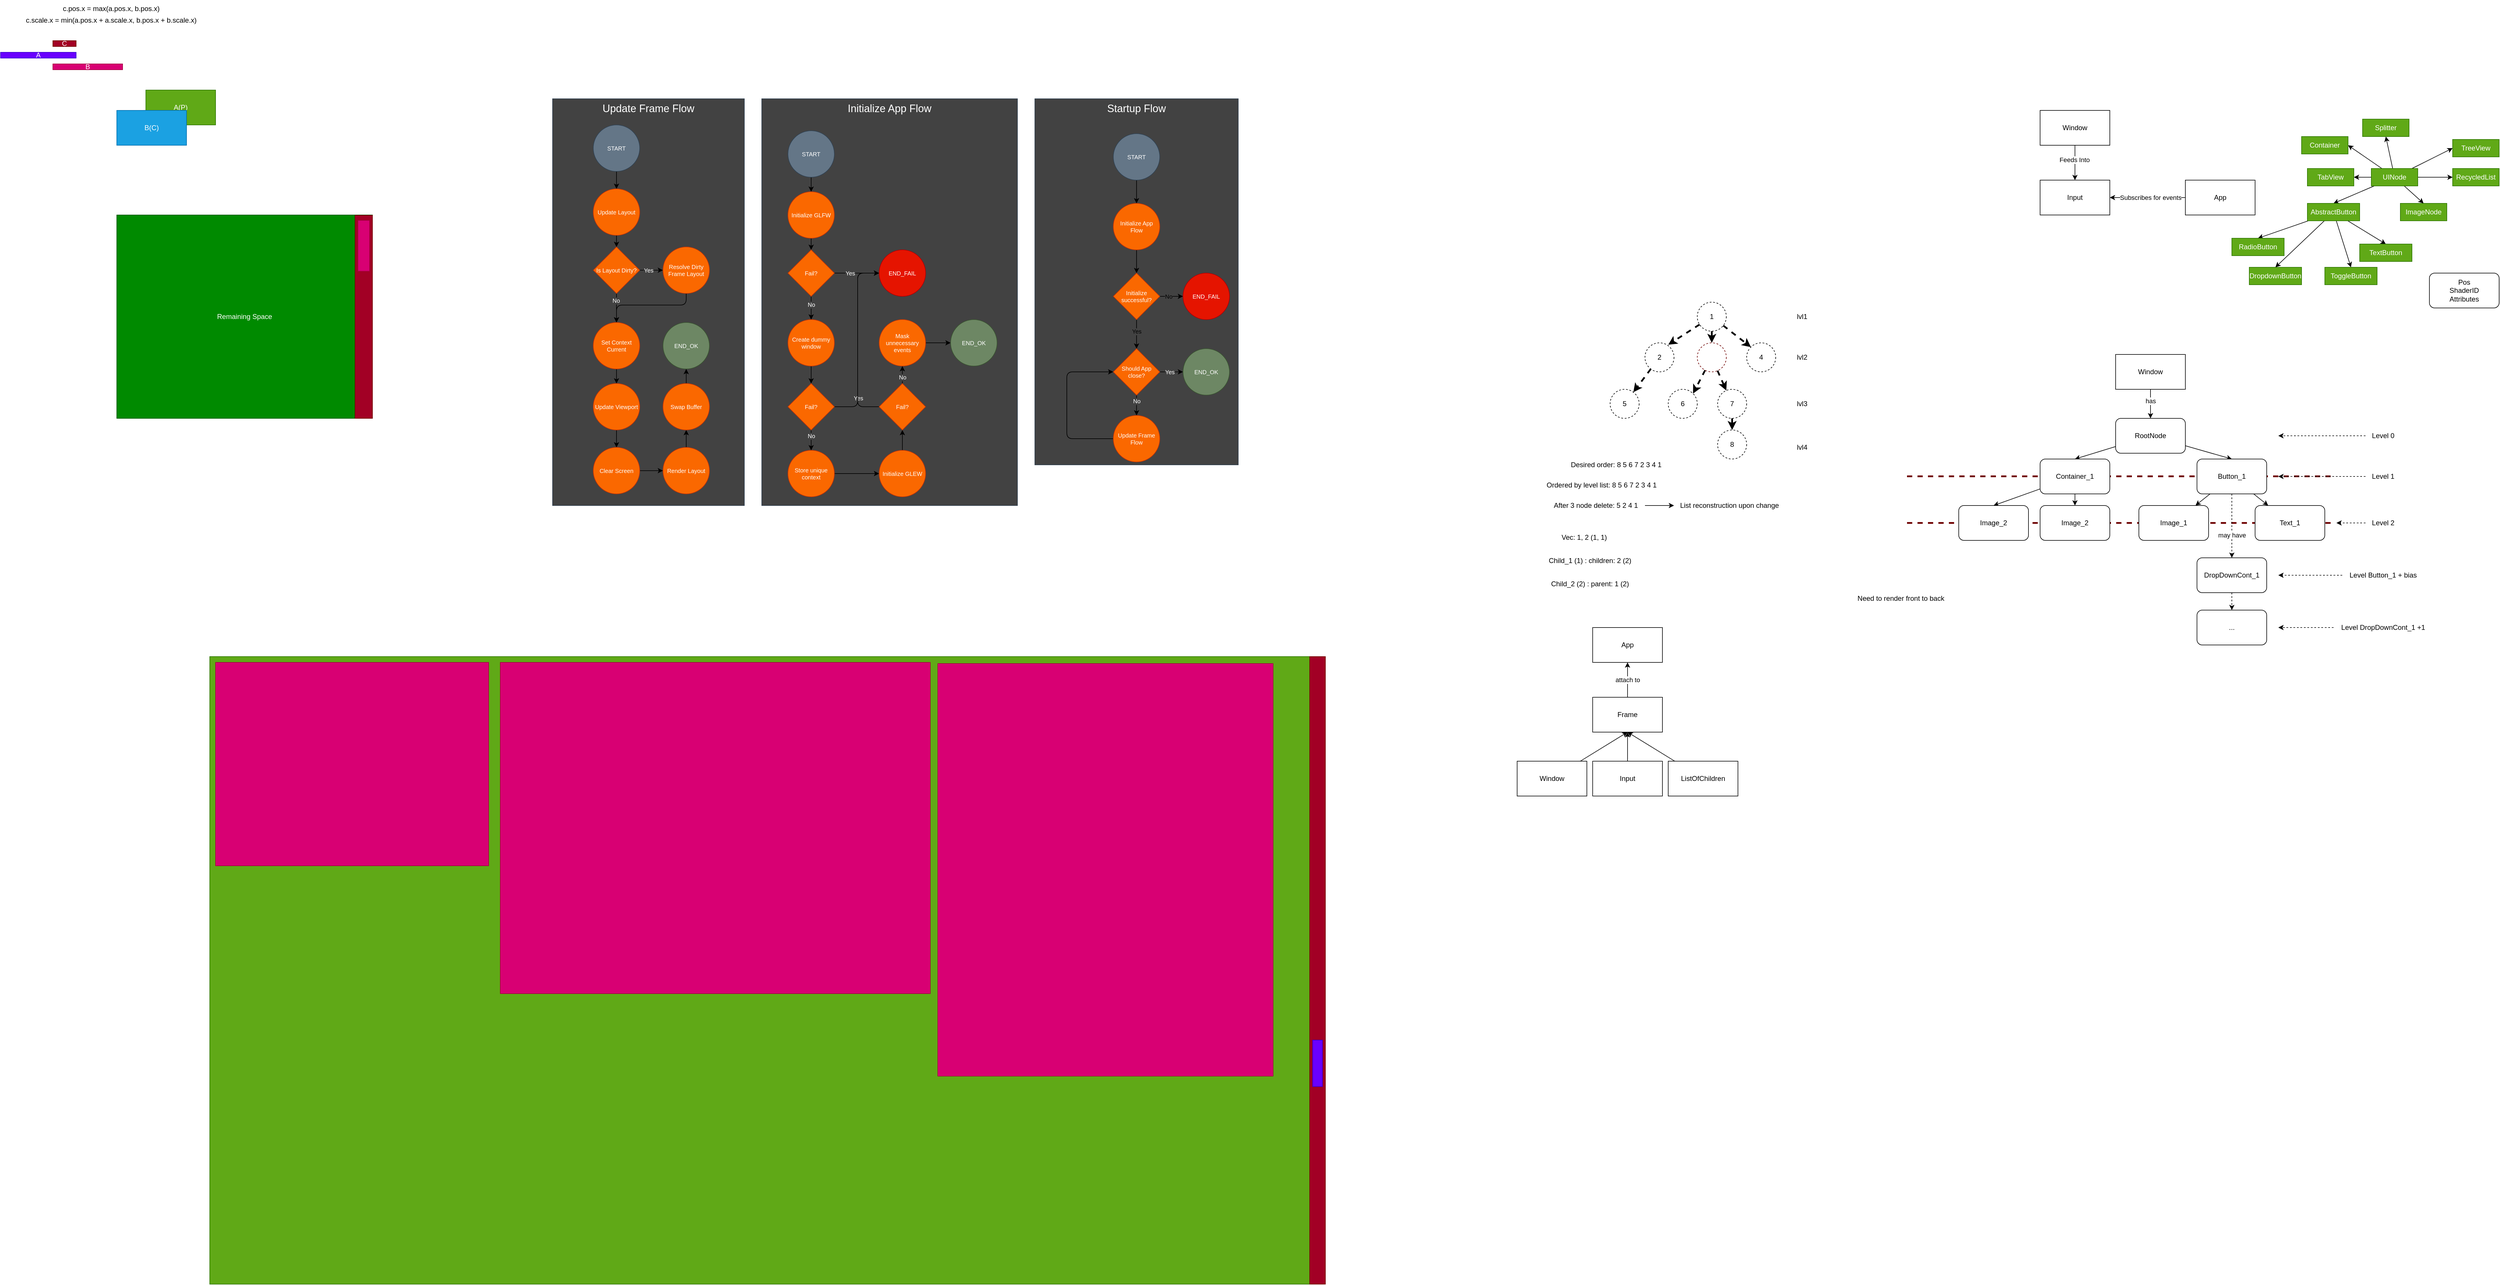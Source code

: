<mxfile>
    <diagram id="E0EGTVwCrR74VpB57Wty" name="Page-1">
        <mxGraphModel dx="4598" dy="1336" grid="1" gridSize="10" guides="1" tooltips="1" connect="1" arrows="1" fold="1" page="1" pageScale="1" pageWidth="850" pageHeight="1100" math="0" shadow="0">
            <root>
                <mxCell id="0"/>
                <mxCell id="1" parent="0"/>
                <mxCell id="197" value="&lt;font style=&quot;font-size: 18px;&quot;&gt;Initialize App Flow&lt;/font&gt;" style="whiteSpace=wrap;html=1;fontSize=10;fillColor=#424242;fontColor=#ffffff;strokeColor=#2D3D4D;horizontal=1;verticalAlign=top;" parent="1" vertex="1">
                    <mxGeometry x="-2170" width="440" height="700" as="geometry"/>
                </mxCell>
                <mxCell id="155" value="&lt;font style=&quot;font-size: 18px;&quot;&gt;Startup Flow&lt;/font&gt;" style="whiteSpace=wrap;html=1;fontSize=10;fillColor=#424242;fontColor=#ffffff;strokeColor=#2D3D4D;horizontal=1;verticalAlign=top;" parent="1" vertex="1">
                    <mxGeometry x="-1700" width="350" height="630" as="geometry"/>
                </mxCell>
                <mxCell id="88" value="" style="endArrow=none;html=1;dashed=1;fillColor=#a20025;strokeColor=#6F0000;strokeWidth=3;" parent="1" edge="1">
                    <mxGeometry width="50" height="50" relative="1" as="geometry">
                        <mxPoint x="530" y="649.71" as="sourcePoint"/>
                        <mxPoint x="-200" y="649.71" as="targetPoint"/>
                    </mxGeometry>
                </mxCell>
                <mxCell id="87" value="" style="endArrow=none;html=1;dashed=1;fillColor=#a20025;strokeColor=#6F0000;strokeWidth=3;" parent="1" edge="1">
                    <mxGeometry width="50" height="50" relative="1" as="geometry">
                        <mxPoint x="530" y="730" as="sourcePoint"/>
                        <mxPoint x="-200" y="730" as="targetPoint"/>
                    </mxGeometry>
                </mxCell>
                <mxCell id="17" value="Input" style="whiteSpace=wrap;html=1;" parent="1" vertex="1">
                    <mxGeometry x="30" y="140" width="120" height="60" as="geometry"/>
                </mxCell>
                <mxCell id="20" style="edgeStyle=none;html=1;entryX=0.5;entryY=0;entryDx=0;entryDy=0;" parent="1" source="19" target="17" edge="1">
                    <mxGeometry relative="1" as="geometry"/>
                </mxCell>
                <mxCell id="21" value="Feeds Into" style="edgeLabel;html=1;align=center;verticalAlign=middle;resizable=0;points=[];" parent="20" vertex="1" connectable="0">
                    <mxGeometry x="-0.165" y="-1" relative="1" as="geometry">
                        <mxPoint as="offset"/>
                    </mxGeometry>
                </mxCell>
                <mxCell id="19" value="Window" style="whiteSpace=wrap;html=1;" parent="1" vertex="1">
                    <mxGeometry x="30" y="20" width="120" height="60" as="geometry"/>
                </mxCell>
                <mxCell id="24" style="edgeStyle=none;html=1;entryX=1;entryY=0.5;entryDx=0;entryDy=0;" parent="1" source="23" target="17" edge="1">
                    <mxGeometry relative="1" as="geometry"/>
                </mxCell>
                <mxCell id="25" value="Subscribes for events" style="edgeLabel;html=1;align=center;verticalAlign=middle;resizable=0;points=[];" parent="24" vertex="1" connectable="0">
                    <mxGeometry x="0.51" y="1" relative="1" as="geometry">
                        <mxPoint x="38" y="-1" as="offset"/>
                    </mxGeometry>
                </mxCell>
                <mxCell id="23" value="App" style="whiteSpace=wrap;html=1;" parent="1" vertex="1">
                    <mxGeometry x="280" y="140" width="120" height="60" as="geometry"/>
                </mxCell>
                <mxCell id="38" style="edgeStyle=none;html=1;entryX=0.5;entryY=0;entryDx=0;entryDy=0;" parent="1" source="27" target="29" edge="1">
                    <mxGeometry relative="1" as="geometry"/>
                </mxCell>
                <mxCell id="40" style="edgeStyle=none;html=1;entryX=0.5;entryY=0;entryDx=0;entryDy=0;" parent="1" source="27" target="39" edge="1">
                    <mxGeometry relative="1" as="geometry"/>
                </mxCell>
                <mxCell id="44" style="edgeStyle=none;html=1;entryX=0;entryY=0.5;entryDx=0;entryDy=0;" parent="1" source="27" target="43" edge="1">
                    <mxGeometry relative="1" as="geometry"/>
                </mxCell>
                <mxCell id="45" style="edgeStyle=none;html=1;entryX=0;entryY=0.5;entryDx=0;entryDy=0;" parent="1" source="27" target="41" edge="1">
                    <mxGeometry relative="1" as="geometry"/>
                </mxCell>
                <mxCell id="48" style="edgeStyle=none;html=1;entryX=0.5;entryY=1;entryDx=0;entryDy=0;" parent="1" source="27" target="47" edge="1">
                    <mxGeometry relative="1" as="geometry"/>
                </mxCell>
                <mxCell id="50" style="edgeStyle=none;html=1;entryX=1;entryY=0.5;entryDx=0;entryDy=0;" parent="1" source="27" target="49" edge="1">
                    <mxGeometry relative="1" as="geometry"/>
                </mxCell>
                <mxCell id="51" style="edgeStyle=none;html=1;entryX=1;entryY=0.5;entryDx=0;entryDy=0;" parent="1" source="27" target="46" edge="1">
                    <mxGeometry relative="1" as="geometry"/>
                </mxCell>
                <mxCell id="27" value="UINode" style="whiteSpace=wrap;html=1;fillColor=#60a917;fontColor=#ffffff;strokeColor=#2D7600;" parent="1" vertex="1">
                    <mxGeometry x="600" y="120" width="80" height="30" as="geometry"/>
                </mxCell>
                <mxCell id="34" style="edgeStyle=none;html=1;entryX=0.5;entryY=0;entryDx=0;entryDy=0;" parent="1" source="29" target="31" edge="1">
                    <mxGeometry relative="1" as="geometry"/>
                </mxCell>
                <mxCell id="35" style="edgeStyle=none;html=1;entryX=0.5;entryY=0;entryDx=0;entryDy=0;" parent="1" source="29" target="30" edge="1">
                    <mxGeometry relative="1" as="geometry"/>
                </mxCell>
                <mxCell id="36" style="edgeStyle=none;html=1;entryX=0.5;entryY=0;entryDx=0;entryDy=0;" parent="1" source="29" target="32" edge="1">
                    <mxGeometry relative="1" as="geometry"/>
                </mxCell>
                <mxCell id="37" style="edgeStyle=none;html=1;entryX=0.5;entryY=0;entryDx=0;entryDy=0;" parent="1" source="29" target="33" edge="1">
                    <mxGeometry relative="1" as="geometry"/>
                </mxCell>
                <mxCell id="29" value="AbstractButton" style="whiteSpace=wrap;html=1;fillColor=#60a917;fontColor=#ffffff;strokeColor=#2D7600;" parent="1" vertex="1">
                    <mxGeometry x="490" y="180" width="90" height="30" as="geometry"/>
                </mxCell>
                <mxCell id="30" value="TextButton" style="whiteSpace=wrap;html=1;fillColor=#60a917;fontColor=#ffffff;strokeColor=#2D7600;" parent="1" vertex="1">
                    <mxGeometry x="580" y="250" width="90" height="30" as="geometry"/>
                </mxCell>
                <mxCell id="31" value="RadioButton" style="whiteSpace=wrap;html=1;fillColor=#60a917;fontColor=#ffffff;strokeColor=#2D7600;" parent="1" vertex="1">
                    <mxGeometry x="360" y="240" width="90" height="30" as="geometry"/>
                </mxCell>
                <mxCell id="32" value="ToggleButton" style="whiteSpace=wrap;html=1;fillColor=#60a917;fontColor=#ffffff;strokeColor=#2D7600;" parent="1" vertex="1">
                    <mxGeometry x="520" y="290" width="90" height="30" as="geometry"/>
                </mxCell>
                <mxCell id="33" value="DropdownButton" style="whiteSpace=wrap;html=1;fillColor=#60a917;fontColor=#ffffff;strokeColor=#2D7600;" parent="1" vertex="1">
                    <mxGeometry x="390" y="290" width="90" height="30" as="geometry"/>
                </mxCell>
                <mxCell id="39" value="ImageNode" style="whiteSpace=wrap;html=1;fillColor=#60a917;fontColor=#ffffff;strokeColor=#2D7600;" parent="1" vertex="1">
                    <mxGeometry x="650" y="180" width="80" height="30" as="geometry"/>
                </mxCell>
                <mxCell id="41" value="TreeView" style="whiteSpace=wrap;html=1;fillColor=#60a917;fontColor=#ffffff;strokeColor=#2D7600;" parent="1" vertex="1">
                    <mxGeometry x="740" y="70" width="80" height="30" as="geometry"/>
                </mxCell>
                <mxCell id="43" value="RecycledList" style="whiteSpace=wrap;html=1;fillColor=#60a917;fontColor=#ffffff;strokeColor=#2D7600;" parent="1" vertex="1">
                    <mxGeometry x="740" y="120" width="80" height="30" as="geometry"/>
                </mxCell>
                <mxCell id="46" value="Container" style="whiteSpace=wrap;html=1;fillColor=#60a917;fontColor=#ffffff;strokeColor=#2D7600;" parent="1" vertex="1">
                    <mxGeometry x="480" y="65" width="80" height="30" as="geometry"/>
                </mxCell>
                <mxCell id="47" value="Splitter" style="whiteSpace=wrap;html=1;fillColor=#60a917;fontColor=#ffffff;strokeColor=#2D7600;" parent="1" vertex="1">
                    <mxGeometry x="585" y="35" width="80" height="30" as="geometry"/>
                </mxCell>
                <mxCell id="49" value="TabView" style="whiteSpace=wrap;html=1;fillColor=#60a917;fontColor=#ffffff;strokeColor=#2D7600;" parent="1" vertex="1">
                    <mxGeometry x="490" y="120" width="80" height="30" as="geometry"/>
                </mxCell>
                <mxCell id="52" value="Pos&lt;br&gt;ShaderID&lt;br&gt;Attributes" style="rounded=1;whiteSpace=wrap;html=1;" parent="1" vertex="1">
                    <mxGeometry x="700" y="300" width="120" height="60" as="geometry"/>
                </mxCell>
                <mxCell id="56" style="edgeStyle=none;html=1;entryX=0.5;entryY=0;entryDx=0;entryDy=0;" parent="1" source="53" target="55" edge="1">
                    <mxGeometry relative="1" as="geometry"/>
                </mxCell>
                <mxCell id="57" value="has" style="edgeLabel;html=1;align=center;verticalAlign=middle;resizable=0;points=[];" parent="56" vertex="1" connectable="0">
                    <mxGeometry x="-0.476" y="1" relative="1" as="geometry">
                        <mxPoint x="-1" y="7" as="offset"/>
                    </mxGeometry>
                </mxCell>
                <mxCell id="53" value="Window" style="whiteSpace=wrap;html=1;" parent="1" vertex="1">
                    <mxGeometry x="160" y="440" width="120" height="60" as="geometry"/>
                </mxCell>
                <mxCell id="65" style="edgeStyle=none;html=1;entryX=0.5;entryY=0;entryDx=0;entryDy=0;" parent="1" source="55" target="64" edge="1">
                    <mxGeometry relative="1" as="geometry"/>
                </mxCell>
                <mxCell id="68" style="edgeStyle=none;html=1;entryX=0.5;entryY=0;entryDx=0;entryDy=0;" parent="1" source="55" target="58" edge="1">
                    <mxGeometry relative="1" as="geometry"/>
                </mxCell>
                <mxCell id="55" value="RootNode" style="rounded=1;whiteSpace=wrap;html=1;" parent="1" vertex="1">
                    <mxGeometry x="160" y="550" width="120" height="60" as="geometry"/>
                </mxCell>
                <mxCell id="61" style="edgeStyle=none;html=1;" parent="1" source="58" target="60" edge="1">
                    <mxGeometry relative="1" as="geometry"/>
                </mxCell>
                <mxCell id="63" style="edgeStyle=none;html=1;" parent="1" source="58" target="62" edge="1">
                    <mxGeometry relative="1" as="geometry"/>
                </mxCell>
                <mxCell id="72" style="edgeStyle=none;html=1;dashed=1;" parent="1" source="58" target="71" edge="1">
                    <mxGeometry relative="1" as="geometry"/>
                </mxCell>
                <mxCell id="73" value="may have" style="edgeLabel;html=1;align=center;verticalAlign=middle;resizable=0;points=[];" parent="72" vertex="1" connectable="0">
                    <mxGeometry x="-0.502" y="-1" relative="1" as="geometry">
                        <mxPoint x="1" y="43" as="offset"/>
                    </mxGeometry>
                </mxCell>
                <mxCell id="58" value="Button_1" style="rounded=1;whiteSpace=wrap;html=1;" parent="1" vertex="1">
                    <mxGeometry x="300" y="620" width="120" height="60" as="geometry"/>
                </mxCell>
                <mxCell id="60" value="Text_1" style="rounded=1;whiteSpace=wrap;html=1;" parent="1" vertex="1">
                    <mxGeometry x="400" y="700" width="120" height="60" as="geometry"/>
                </mxCell>
                <mxCell id="62" value="Image_1" style="rounded=1;whiteSpace=wrap;html=1;" parent="1" vertex="1">
                    <mxGeometry x="200" y="700" width="120" height="60" as="geometry"/>
                </mxCell>
                <mxCell id="69" style="edgeStyle=none;html=1;entryX=0.5;entryY=0;entryDx=0;entryDy=0;" parent="1" source="64" target="67" edge="1">
                    <mxGeometry relative="1" as="geometry"/>
                </mxCell>
                <mxCell id="70" style="edgeStyle=none;html=1;entryX=0.5;entryY=0;entryDx=0;entryDy=0;" parent="1" source="64" target="66" edge="1">
                    <mxGeometry relative="1" as="geometry"/>
                </mxCell>
                <mxCell id="64" value="Container_1" style="rounded=1;whiteSpace=wrap;html=1;" parent="1" vertex="1">
                    <mxGeometry x="30" y="620" width="120" height="60" as="geometry"/>
                </mxCell>
                <mxCell id="66" value="Image_2" style="rounded=1;whiteSpace=wrap;html=1;" parent="1" vertex="1">
                    <mxGeometry x="-110" y="700" width="120" height="60" as="geometry"/>
                </mxCell>
                <mxCell id="67" value="Image_2" style="rounded=1;whiteSpace=wrap;html=1;" parent="1" vertex="1">
                    <mxGeometry x="30" y="700" width="120" height="60" as="geometry"/>
                </mxCell>
                <mxCell id="83" style="edgeStyle=none;html=1;entryX=0.5;entryY=0;entryDx=0;entryDy=0;dashed=1;" parent="1" source="71" target="82" edge="1">
                    <mxGeometry relative="1" as="geometry"/>
                </mxCell>
                <mxCell id="71" value="DropDownCont_1" style="rounded=1;whiteSpace=wrap;html=1;" parent="1" vertex="1">
                    <mxGeometry x="300" y="790" width="120" height="60" as="geometry"/>
                </mxCell>
                <mxCell id="75" style="edgeStyle=none;html=1;dashed=1;" parent="1" source="74" edge="1">
                    <mxGeometry relative="1" as="geometry">
                        <mxPoint x="440" y="580" as="targetPoint"/>
                    </mxGeometry>
                </mxCell>
                <mxCell id="74" value="Level 0" style="text;html=1;align=center;verticalAlign=middle;resizable=0;points=[];autosize=1;strokeColor=none;fillColor=none;" parent="1" vertex="1">
                    <mxGeometry x="590" y="565" width="60" height="30" as="geometry"/>
                </mxCell>
                <mxCell id="76" value="Level 1" style="text;html=1;align=center;verticalAlign=middle;resizable=0;points=[];autosize=1;strokeColor=none;fillColor=none;" parent="1" vertex="1">
                    <mxGeometry x="590" y="635" width="60" height="30" as="geometry"/>
                </mxCell>
                <mxCell id="77" style="edgeStyle=none;html=1;dashed=1;" parent="1" source="76" edge="1">
                    <mxGeometry relative="1" as="geometry">
                        <mxPoint x="440" y="650" as="targetPoint"/>
                    </mxGeometry>
                </mxCell>
                <mxCell id="78" value="Level 2" style="text;html=1;align=center;verticalAlign=middle;resizable=0;points=[];autosize=1;strokeColor=none;fillColor=none;" parent="1" vertex="1">
                    <mxGeometry x="590" y="715" width="60" height="30" as="geometry"/>
                </mxCell>
                <mxCell id="79" style="edgeStyle=none;html=1;dashed=1;" parent="1" source="78" edge="1">
                    <mxGeometry relative="1" as="geometry">
                        <mxPoint x="540" y="730" as="targetPoint"/>
                    </mxGeometry>
                </mxCell>
                <mxCell id="80" value="Level Button_1 + bias" style="text;html=1;align=center;verticalAlign=middle;resizable=0;points=[];autosize=1;strokeColor=none;fillColor=none;" parent="1" vertex="1">
                    <mxGeometry x="550" y="805" width="140" height="30" as="geometry"/>
                </mxCell>
                <mxCell id="81" style="edgeStyle=none;html=1;dashed=1;" parent="1" source="80" edge="1">
                    <mxGeometry relative="1" as="geometry">
                        <mxPoint x="440" y="820" as="targetPoint"/>
                    </mxGeometry>
                </mxCell>
                <mxCell id="82" value="..." style="rounded=1;whiteSpace=wrap;html=1;" parent="1" vertex="1">
                    <mxGeometry x="300" y="880" width="120" height="60" as="geometry"/>
                </mxCell>
                <mxCell id="84" value="&lt;span style=&quot;&quot;&gt;Level DropDownCont_1 +1&lt;/span&gt;" style="text;html=1;align=center;verticalAlign=middle;resizable=0;points=[];autosize=1;strokeColor=none;fillColor=none;" parent="1" vertex="1">
                    <mxGeometry x="535" y="895" width="170" height="30" as="geometry"/>
                </mxCell>
                <mxCell id="85" style="edgeStyle=none;html=1;dashed=1;" parent="1" source="84" edge="1">
                    <mxGeometry relative="1" as="geometry">
                        <mxPoint x="440" y="910" as="targetPoint"/>
                    </mxGeometry>
                </mxCell>
                <mxCell id="89" value="Need to render front to back" style="text;html=1;align=center;verticalAlign=middle;resizable=0;points=[];autosize=1;strokeColor=none;fillColor=none;" parent="1" vertex="1">
                    <mxGeometry x="-295" y="845" width="170" height="30" as="geometry"/>
                </mxCell>
                <mxCell id="94" style="edgeStyle=none;html=1;entryX=0;entryY=0;entryDx=0;entryDy=0;dashed=1;strokeWidth=3;" parent="1" source="90" target="93" edge="1">
                    <mxGeometry relative="1" as="geometry"/>
                </mxCell>
                <mxCell id="95" style="edgeStyle=none;html=1;dashed=1;strokeWidth=3;" parent="1" source="90" target="92" edge="1">
                    <mxGeometry relative="1" as="geometry"/>
                </mxCell>
                <mxCell id="96" style="edgeStyle=none;html=1;entryX=0.8;entryY=0.066;entryDx=0;entryDy=0;entryPerimeter=0;dashed=1;strokeWidth=3;" parent="1" source="90" target="91" edge="1">
                    <mxGeometry relative="1" as="geometry"/>
                </mxCell>
                <mxCell id="90" value="1" style="ellipse;whiteSpace=wrap;html=1;dashed=1;fillColor=none;" parent="1" vertex="1">
                    <mxGeometry x="-560" y="350" width="50" height="50" as="geometry"/>
                </mxCell>
                <mxCell id="98" style="edgeStyle=none;html=1;dashed=1;strokeWidth=3;" parent="1" source="91" target="97" edge="1">
                    <mxGeometry relative="1" as="geometry"/>
                </mxCell>
                <mxCell id="91" value="2" style="ellipse;whiteSpace=wrap;html=1;dashed=1;fillColor=none;" parent="1" vertex="1">
                    <mxGeometry x="-650" y="420" width="50" height="50" as="geometry"/>
                </mxCell>
                <mxCell id="101" style="edgeStyle=none;html=1;entryX=1;entryY=0;entryDx=0;entryDy=0;dashed=1;strokeWidth=3;" parent="1" source="92" target="99" edge="1">
                    <mxGeometry relative="1" as="geometry"/>
                </mxCell>
                <mxCell id="102" style="edgeStyle=none;html=1;dashed=1;strokeWidth=3;" parent="1" source="92" target="100" edge="1">
                    <mxGeometry relative="1" as="geometry"/>
                </mxCell>
                <mxCell id="92" value="3" style="ellipse;whiteSpace=wrap;html=1;dashed=1;fillColor=none;fontColor=#ffffff;strokeColor=#6F0000;" parent="1" vertex="1">
                    <mxGeometry x="-560" y="420" width="50" height="50" as="geometry"/>
                </mxCell>
                <mxCell id="93" value="4" style="ellipse;whiteSpace=wrap;html=1;dashed=1;fillColor=none;" parent="1" vertex="1">
                    <mxGeometry x="-475" y="420" width="50" height="50" as="geometry"/>
                </mxCell>
                <mxCell id="97" value="5" style="ellipse;whiteSpace=wrap;html=1;dashed=1;fillColor=none;" parent="1" vertex="1">
                    <mxGeometry x="-710" y="500" width="50" height="50" as="geometry"/>
                </mxCell>
                <mxCell id="99" value="6" style="ellipse;whiteSpace=wrap;html=1;dashed=1;fillColor=none;" parent="1" vertex="1">
                    <mxGeometry x="-610" y="500" width="50" height="50" as="geometry"/>
                </mxCell>
                <mxCell id="104" style="edgeStyle=none;html=1;dashed=1;strokeWidth=3;" parent="1" source="100" target="103" edge="1">
                    <mxGeometry relative="1" as="geometry"/>
                </mxCell>
                <mxCell id="100" value="7" style="ellipse;whiteSpace=wrap;html=1;dashed=1;fillColor=none;" parent="1" vertex="1">
                    <mxGeometry x="-525" y="500" width="50" height="50" as="geometry"/>
                </mxCell>
                <mxCell id="103" value="8" style="ellipse;whiteSpace=wrap;html=1;dashed=1;fillColor=none;" parent="1" vertex="1">
                    <mxGeometry x="-525" y="570" width="50" height="50" as="geometry"/>
                </mxCell>
                <mxCell id="105" value="Desired order: 8 5 6 7 2 3 4 1" style="text;html=1;align=center;verticalAlign=middle;resizable=0;points=[];autosize=1;strokeColor=none;fillColor=none;" parent="1" vertex="1">
                    <mxGeometry x="-790" y="615" width="180" height="30" as="geometry"/>
                </mxCell>
                <mxCell id="106" value="lvl1" style="text;html=1;align=center;verticalAlign=middle;resizable=0;points=[];autosize=1;strokeColor=none;fillColor=none;dashed=1;" parent="1" vertex="1">
                    <mxGeometry x="-400" y="360" width="40" height="30" as="geometry"/>
                </mxCell>
                <mxCell id="107" value="lvl2" style="text;html=1;align=center;verticalAlign=middle;resizable=0;points=[];autosize=1;strokeColor=none;fillColor=none;dashed=1;" parent="1" vertex="1">
                    <mxGeometry x="-400" y="430" width="40" height="30" as="geometry"/>
                </mxCell>
                <mxCell id="108" value="lvl3" style="text;html=1;align=center;verticalAlign=middle;resizable=0;points=[];autosize=1;strokeColor=none;fillColor=none;dashed=1;" parent="1" vertex="1">
                    <mxGeometry x="-400" y="510" width="40" height="30" as="geometry"/>
                </mxCell>
                <mxCell id="109" value="lvl4" style="text;html=1;align=center;verticalAlign=middle;resizable=0;points=[];autosize=1;strokeColor=none;fillColor=none;dashed=1;" parent="1" vertex="1">
                    <mxGeometry x="-400" y="585" width="40" height="30" as="geometry"/>
                </mxCell>
                <mxCell id="112" value="Ordered by level list: 8 5 6 7 2 3 4 1" style="text;html=1;align=center;verticalAlign=middle;resizable=0;points=[];autosize=1;strokeColor=none;fillColor=none;" parent="1" vertex="1">
                    <mxGeometry x="-830" y="650" width="210" height="30" as="geometry"/>
                </mxCell>
                <mxCell id="114" style="edgeStyle=none;html=1;strokeWidth=1;" parent="1" source="113" edge="1">
                    <mxGeometry relative="1" as="geometry">
                        <mxPoint x="-600" y="700" as="targetPoint"/>
                    </mxGeometry>
                </mxCell>
                <mxCell id="113" value="After 3 node delete: 5 2 4 1" style="text;html=1;align=center;verticalAlign=middle;resizable=0;points=[];autosize=1;strokeColor=none;fillColor=none;" parent="1" vertex="1">
                    <mxGeometry x="-820" y="685" width="170" height="30" as="geometry"/>
                </mxCell>
                <mxCell id="115" value="List reconstruction upon change" style="text;html=1;align=center;verticalAlign=middle;resizable=0;points=[];autosize=1;strokeColor=none;fillColor=none;" parent="1" vertex="1">
                    <mxGeometry x="-600" y="685" width="190" height="30" as="geometry"/>
                </mxCell>
                <mxCell id="116" value="Vec: 1, 2 (1, 1)" style="text;html=1;align=center;verticalAlign=middle;resizable=0;points=[];autosize=1;strokeColor=none;fillColor=none;" parent="1" vertex="1">
                    <mxGeometry x="-805" y="740" width="100" height="30" as="geometry"/>
                </mxCell>
                <mxCell id="117" value="Child_2 (2) : parent: 1 (2)" style="text;html=1;align=center;verticalAlign=middle;resizable=0;points=[];autosize=1;strokeColor=none;fillColor=none;" parent="1" vertex="1">
                    <mxGeometry x="-825" y="820" width="160" height="30" as="geometry"/>
                </mxCell>
                <mxCell id="118" value="Child_1 (1) : children: 2 (2)" style="text;html=1;align=center;verticalAlign=middle;resizable=0;points=[];autosize=1;strokeColor=none;fillColor=none;" parent="1" vertex="1">
                    <mxGeometry x="-830" y="780" width="170" height="30" as="geometry"/>
                </mxCell>
                <mxCell id="119" value="App" style="whiteSpace=wrap;html=1;" parent="1" vertex="1">
                    <mxGeometry x="-740" y="910" width="120" height="60" as="geometry"/>
                </mxCell>
                <mxCell id="121" style="edgeStyle=none;html=1;entryX=0.5;entryY=1;entryDx=0;entryDy=0;" parent="1" source="120" target="119" edge="1">
                    <mxGeometry relative="1" as="geometry"/>
                </mxCell>
                <mxCell id="122" value="attach to" style="edgeLabel;html=1;align=center;verticalAlign=middle;resizable=0;points=[];" parent="121" vertex="1" connectable="0">
                    <mxGeometry x="-0.327" y="-3" relative="1" as="geometry">
                        <mxPoint x="-3" y="-10" as="offset"/>
                    </mxGeometry>
                </mxCell>
                <mxCell id="120" value="Frame" style="whiteSpace=wrap;html=1;" parent="1" vertex="1">
                    <mxGeometry x="-740" y="1030" width="120" height="60" as="geometry"/>
                </mxCell>
                <mxCell id="127" style="edgeStyle=none;html=1;entryX=0.5;entryY=1;entryDx=0;entryDy=0;" parent="1" source="123" target="120" edge="1">
                    <mxGeometry relative="1" as="geometry"/>
                </mxCell>
                <mxCell id="123" value="Window" style="whiteSpace=wrap;html=1;" parent="1" vertex="1">
                    <mxGeometry x="-870" y="1140" width="120" height="60" as="geometry"/>
                </mxCell>
                <mxCell id="126" style="edgeStyle=none;html=1;entryX=0.5;entryY=1;entryDx=0;entryDy=0;" parent="1" source="124" target="120" edge="1">
                    <mxGeometry relative="1" as="geometry"/>
                </mxCell>
                <mxCell id="124" value="Input" style="whiteSpace=wrap;html=1;" parent="1" vertex="1">
                    <mxGeometry x="-740" y="1140" width="120" height="60" as="geometry"/>
                </mxCell>
                <mxCell id="128" style="edgeStyle=none;html=1;" parent="1" source="125" edge="1">
                    <mxGeometry relative="1" as="geometry">
                        <mxPoint x="-680" y="1090" as="targetPoint"/>
                    </mxGeometry>
                </mxCell>
                <mxCell id="125" value="ListOfChildren" style="whiteSpace=wrap;html=1;" parent="1" vertex="1">
                    <mxGeometry x="-610" y="1140" width="120" height="60" as="geometry"/>
                </mxCell>
                <mxCell id="132" style="edgeStyle=none;html=1;entryX=0.5;entryY=0;entryDx=0;entryDy=0;fontSize=10;" parent="1" source="129" target="133" edge="1">
                    <mxGeometry relative="1" as="geometry">
                        <mxPoint x="-1525" y="190.0" as="targetPoint"/>
                    </mxGeometry>
                </mxCell>
                <mxCell id="129" value="&lt;font color=&quot;#ffffff&quot;&gt;START&lt;/font&gt;" style="ellipse;whiteSpace=wrap;html=1;fillColor=#647687;fontColor=#ffffff;strokeColor=#314354;fontSize=10;" parent="1" vertex="1">
                    <mxGeometry x="-1565" y="60" width="80" height="80" as="geometry"/>
                </mxCell>
                <mxCell id="145" style="edgeStyle=none;html=1;entryX=0.5;entryY=0;entryDx=0;entryDy=0;fontSize=10;" parent="1" source="133" target="138" edge="1">
                    <mxGeometry relative="1" as="geometry"/>
                </mxCell>
                <mxCell id="133" value="&lt;font color=&quot;#ffffff&quot;&gt;Initialize App&lt;br&gt;Flow&lt;/font&gt;" style="ellipse;whiteSpace=wrap;html=1;fontSize=10;fillColor=#fa6800;fontColor=#000000;strokeColor=#C73500;" parent="1" vertex="1">
                    <mxGeometry x="-1565" y="180" width="80" height="80" as="geometry"/>
                </mxCell>
                <mxCell id="143" style="edgeStyle=none;html=1;entryX=0;entryY=0.5;entryDx=0;entryDy=0;fontSize=10;" parent="1" source="138" target="140" edge="1">
                    <mxGeometry relative="1" as="geometry"/>
                </mxCell>
                <mxCell id="144" value="No" style="edgeLabel;html=1;align=center;verticalAlign=middle;resizable=0;points=[];fontSize=10;labelBackgroundColor=#424242;" parent="143" vertex="1" connectable="0">
                    <mxGeometry x="-0.391" y="-2" relative="1" as="geometry">
                        <mxPoint x="3" y="-2" as="offset"/>
                    </mxGeometry>
                </mxCell>
                <mxCell id="147" style="edgeStyle=none;html=1;entryX=0.5;entryY=0;entryDx=0;entryDy=0;fontSize=10;" parent="1" source="138" target="146" edge="1">
                    <mxGeometry relative="1" as="geometry"/>
                </mxCell>
                <mxCell id="148" value="Yes" style="edgeLabel;html=1;align=center;verticalAlign=middle;resizable=0;points=[];fontSize=10;labelBackgroundColor=#424242;fontColor=default;" parent="147" vertex="1" connectable="0">
                    <mxGeometry x="-0.452" y="-2" relative="1" as="geometry">
                        <mxPoint x="2" y="6" as="offset"/>
                    </mxGeometry>
                </mxCell>
                <mxCell id="138" value="&lt;font color=&quot;#ffffff&quot;&gt;Initialize successful?&lt;/font&gt;" style="rhombus;whiteSpace=wrap;html=1;fontSize=10;fillColor=#fa6800;fontColor=#000000;strokeColor=#C73500;" parent="1" vertex="1">
                    <mxGeometry x="-1565" y="300" width="80" height="80" as="geometry"/>
                </mxCell>
                <mxCell id="140" value="&lt;font color=&quot;#ffffff&quot;&gt;END_FAIL&lt;/font&gt;" style="ellipse;whiteSpace=wrap;html=1;fontSize=10;fillColor=#e51400;fontColor=#ffffff;strokeColor=#B20000;" parent="1" vertex="1">
                    <mxGeometry x="-1445" y="300" width="80" height="80" as="geometry"/>
                </mxCell>
                <mxCell id="152" style="edgeStyle=none;html=1;entryX=0.5;entryY=0;entryDx=0;entryDy=0;fontSize=10;" parent="1" source="146" target="151" edge="1">
                    <mxGeometry relative="1" as="geometry"/>
                </mxCell>
                <mxCell id="195" value="No" style="edgeLabel;html=1;align=center;verticalAlign=middle;resizable=0;points=[];fontSize=10;fontColor=#FFFFFF;labelBackgroundColor=#424242;" parent="152" vertex="1" connectable="0">
                    <mxGeometry x="-0.434" relative="1" as="geometry">
                        <mxPoint as="offset"/>
                    </mxGeometry>
                </mxCell>
                <mxCell id="194" style="edgeStyle=none;html=1;entryX=0;entryY=0.5;entryDx=0;entryDy=0;fontSize=10;fontColor=#FFFFFF;" parent="1" source="146" target="193" edge="1">
                    <mxGeometry relative="1" as="geometry"/>
                </mxCell>
                <mxCell id="196" value="Yes" style="edgeLabel;html=1;align=center;verticalAlign=middle;resizable=0;points=[];fontSize=10;fontColor=#FFFFFF;labelBackgroundColor=#424242;" parent="194" vertex="1" connectable="0">
                    <mxGeometry x="-0.486" relative="1" as="geometry">
                        <mxPoint x="6" as="offset"/>
                    </mxGeometry>
                </mxCell>
                <mxCell id="146" value="&lt;font color=&quot;#ffffff&quot;&gt;Should App close?&lt;/font&gt;" style="rhombus;whiteSpace=wrap;html=1;fontSize=10;fillColor=#fa6800;fontColor=#000000;strokeColor=#C73500;" parent="1" vertex="1">
                    <mxGeometry x="-1565" y="430" width="80" height="80" as="geometry"/>
                </mxCell>
                <mxCell id="153" style="edgeStyle=none;html=1;fontSize=10;entryX=0;entryY=0.5;entryDx=0;entryDy=0;" parent="1" source="151" target="146" edge="1">
                    <mxGeometry relative="1" as="geometry">
                        <mxPoint x="-1645" y="585" as="targetPoint"/>
                        <Array as="points">
                            <mxPoint x="-1645" y="585"/>
                            <mxPoint x="-1645" y="470"/>
                        </Array>
                    </mxGeometry>
                </mxCell>
                <mxCell id="151" value="&lt;font color=&quot;#ffffff&quot;&gt;Update Frame Flow&lt;/font&gt;" style="ellipse;whiteSpace=wrap;html=1;fontSize=10;fillColor=#fa6800;fontColor=#000000;strokeColor=#C73500;" parent="1" vertex="1">
                    <mxGeometry x="-1565" y="545" width="80" height="80" as="geometry"/>
                </mxCell>
                <mxCell id="163" style="edgeStyle=none;html=1;entryX=0.5;entryY=0;entryDx=0;entryDy=0;fontSize=18;fontColor=#FFFFFF;" parent="1" source="156" target="157" edge="1">
                    <mxGeometry relative="1" as="geometry"/>
                </mxCell>
                <mxCell id="156" value="&lt;font color=&quot;#ffffff&quot;&gt;START&lt;/font&gt;" style="ellipse;whiteSpace=wrap;html=1;fillColor=#647687;fontColor=#ffffff;strokeColor=#314354;fontSize=10;" parent="1" vertex="1">
                    <mxGeometry x="-2125" y="55" width="80" height="80" as="geometry"/>
                </mxCell>
                <mxCell id="165" style="edgeStyle=none;html=1;fontSize=18;fontColor=#FFFFFF;" parent="1" source="157" target="162" edge="1">
                    <mxGeometry relative="1" as="geometry"/>
                </mxCell>
                <mxCell id="157" value="&lt;font color=&quot;#ffffff&quot;&gt;Initialize GLFW&lt;/font&gt;" style="ellipse;whiteSpace=wrap;html=1;fillColor=#fa6800;fontColor=#000000;strokeColor=#C73500;fontSize=10;" parent="1" vertex="1">
                    <mxGeometry x="-2125" y="160" width="80" height="80" as="geometry"/>
                </mxCell>
                <mxCell id="177" style="edgeStyle=none;html=1;fontSize=10;fontColor=#FFFFFF;" parent="1" source="158" target="176" edge="1">
                    <mxGeometry relative="1" as="geometry"/>
                </mxCell>
                <mxCell id="158" value="&lt;font color=&quot;#ffffff&quot;&gt;Create dummy window&lt;/font&gt;" style="ellipse;whiteSpace=wrap;html=1;fillColor=#fa6800;fontColor=#000000;strokeColor=#C73500;fontSize=10;" parent="1" vertex="1">
                    <mxGeometry x="-2125" y="380" width="80" height="80" as="geometry"/>
                </mxCell>
                <mxCell id="183" style="edgeStyle=none;html=1;fontSize=10;fontColor=#FFFFFF;" parent="1" source="159" target="180" edge="1">
                    <mxGeometry relative="1" as="geometry"/>
                </mxCell>
                <mxCell id="159" value="&lt;font color=&quot;#ffffff&quot;&gt;Initialize GLEW&lt;/font&gt;" style="ellipse;whiteSpace=wrap;html=1;fillColor=#fa6800;fontColor=#000000;strokeColor=#C73500;fontSize=10;" parent="1" vertex="1">
                    <mxGeometry x="-1968" y="605" width="80" height="80" as="geometry"/>
                </mxCell>
                <mxCell id="182" style="edgeStyle=none;html=1;entryX=0;entryY=0.5;entryDx=0;entryDy=0;fontSize=10;fontColor=#FFFFFF;" parent="1" source="160" target="159" edge="1">
                    <mxGeometry relative="1" as="geometry"/>
                </mxCell>
                <mxCell id="160" value="&lt;font color=&quot;#ffffff&quot;&gt;Store unique context&lt;/font&gt;" style="ellipse;whiteSpace=wrap;html=1;fillColor=#fa6800;fontColor=#000000;strokeColor=#C73500;fontSize=10;" parent="1" vertex="1">
                    <mxGeometry x="-2125" y="605" width="80" height="80" as="geometry"/>
                </mxCell>
                <mxCell id="191" style="edgeStyle=none;html=1;fontSize=10;fontColor=#FFFFFF;" parent="1" source="161" target="190" edge="1">
                    <mxGeometry relative="1" as="geometry"/>
                </mxCell>
                <mxCell id="161" value="&lt;font color=&quot;#ffffff&quot;&gt;Mask unnecessary events&lt;/font&gt;" style="ellipse;whiteSpace=wrap;html=1;fillColor=#fa6800;fontColor=#000000;strokeColor=#C73500;fontSize=10;" parent="1" vertex="1">
                    <mxGeometry x="-1968" y="380" width="80" height="80" as="geometry"/>
                </mxCell>
                <mxCell id="167" style="edgeStyle=none;html=1;entryX=0;entryY=0.5;entryDx=0;entryDy=0;fontSize=18;fontColor=#FFFFFF;" parent="1" source="162" target="166" edge="1">
                    <mxGeometry relative="1" as="geometry"/>
                </mxCell>
                <mxCell id="168" value="Yes" style="edgeLabel;html=1;align=center;verticalAlign=middle;resizable=0;points=[];fontSize=10;fontColor=#FFFFFF;labelBackgroundColor=#424242;" parent="167" vertex="1" connectable="0">
                    <mxGeometry x="-0.479" y="1" relative="1" as="geometry">
                        <mxPoint x="7" y="1" as="offset"/>
                    </mxGeometry>
                </mxCell>
                <mxCell id="169" style="edgeStyle=none;html=1;entryX=0.5;entryY=0;entryDx=0;entryDy=0;fontSize=10;fontColor=#FFFFFF;" parent="1" source="162" target="158" edge="1">
                    <mxGeometry relative="1" as="geometry"/>
                </mxCell>
                <mxCell id="170" value="No" style="edgeLabel;html=1;align=center;verticalAlign=middle;resizable=0;points=[];fontSize=10;fontColor=#FFFFFF;labelBackgroundColor=#424242;" parent="169" vertex="1" connectable="0">
                    <mxGeometry x="-0.402" relative="1" as="geometry">
                        <mxPoint y="2" as="offset"/>
                    </mxGeometry>
                </mxCell>
                <mxCell id="162" value="&lt;font color=&quot;#ffffff&quot;&gt;Fail?&lt;/font&gt;" style="rhombus;whiteSpace=wrap;html=1;labelBackgroundColor=none;strokeColor=#C73500;fontSize=10;fontColor=#000000;fillColor=#fa6800;" parent="1" vertex="1">
                    <mxGeometry x="-2125" y="260" width="80" height="80" as="geometry"/>
                </mxCell>
                <mxCell id="166" value="&lt;font color=&quot;#ffffff&quot;&gt;END_FAIL&lt;/font&gt;" style="ellipse;whiteSpace=wrap;html=1;fillColor=#e51400;fontColor=#ffffff;strokeColor=#B20000;fontSize=10;" parent="1" vertex="1">
                    <mxGeometry x="-1968" y="260" width="80" height="80" as="geometry"/>
                </mxCell>
                <mxCell id="178" style="edgeStyle=none;html=1;fontSize=10;fontColor=#FFFFFF;entryX=0;entryY=0.5;entryDx=0;entryDy=0;" parent="1" source="176" target="166" edge="1">
                    <mxGeometry relative="1" as="geometry">
                        <mxPoint x="-1995" y="330.0" as="targetPoint"/>
                        <Array as="points">
                            <mxPoint x="-2005" y="530"/>
                            <mxPoint x="-2005" y="300"/>
                        </Array>
                    </mxGeometry>
                </mxCell>
                <mxCell id="185" value="Yes" style="edgeLabel;html=1;align=center;verticalAlign=middle;resizable=0;points=[];fontSize=10;fontColor=#FFFFFF;labelBackgroundColor=#424242;" parent="178" vertex="1" connectable="0">
                    <mxGeometry x="-0.791" relative="1" as="geometry">
                        <mxPoint x="9" y="-15" as="offset"/>
                    </mxGeometry>
                </mxCell>
                <mxCell id="179" style="edgeStyle=none;html=1;entryX=0.5;entryY=0;entryDx=0;entryDy=0;fontSize=10;fontColor=#FFFFFF;" parent="1" source="176" target="160" edge="1">
                    <mxGeometry relative="1" as="geometry"/>
                </mxCell>
                <mxCell id="192" value="No" style="edgeLabel;html=1;align=center;verticalAlign=middle;resizable=0;points=[];fontSize=10;fontColor=#FFFFFF;labelBackgroundColor=#424242;" parent="179" vertex="1" connectable="0">
                    <mxGeometry x="-0.533" y="-1" relative="1" as="geometry">
                        <mxPoint x="1" y="2" as="offset"/>
                    </mxGeometry>
                </mxCell>
                <mxCell id="176" value="&lt;font color=&quot;#ffffff&quot;&gt;Fail?&lt;/font&gt;" style="rhombus;whiteSpace=wrap;html=1;labelBackgroundColor=none;strokeColor=#C73500;fontSize=10;fontColor=#000000;fillColor=#fa6800;" parent="1" vertex="1">
                    <mxGeometry x="-2125" y="490" width="80" height="80" as="geometry"/>
                </mxCell>
                <mxCell id="184" style="edgeStyle=none;html=1;fontSize=10;fontColor=#FFFFFF;entryX=0;entryY=0.5;entryDx=0;entryDy=0;" parent="1" source="180" target="166" edge="1">
                    <mxGeometry relative="1" as="geometry">
                        <mxPoint x="-1975" y="360.0" as="targetPoint"/>
                        <Array as="points">
                            <mxPoint x="-2005" y="530"/>
                            <mxPoint x="-2005" y="510"/>
                            <mxPoint x="-2005" y="300"/>
                        </Array>
                    </mxGeometry>
                </mxCell>
                <mxCell id="186" style="edgeStyle=none;html=1;entryX=0.5;entryY=1;entryDx=0;entryDy=0;fontSize=10;fontColor=#FFFFFF;" parent="1" source="180" target="161" edge="1">
                    <mxGeometry relative="1" as="geometry"/>
                </mxCell>
                <mxCell id="188" value="No" style="edgeLabel;html=1;align=center;verticalAlign=middle;resizable=0;points=[];fontSize=10;fontColor=#FFFFFF;labelBackgroundColor=#424242;" parent="186" vertex="1" connectable="0">
                    <mxGeometry x="-0.389" y="3" relative="1" as="geometry">
                        <mxPoint x="3" y="-2" as="offset"/>
                    </mxGeometry>
                </mxCell>
                <mxCell id="180" value="&lt;font color=&quot;#ffffff&quot;&gt;Fail?&lt;/font&gt;" style="rhombus;whiteSpace=wrap;html=1;labelBackgroundColor=none;strokeColor=#C73500;fontSize=10;fontColor=#000000;fillColor=#fa6800;" parent="1" vertex="1">
                    <mxGeometry x="-1968" y="490" width="80" height="80" as="geometry"/>
                </mxCell>
                <mxCell id="190" value="&lt;font color=&quot;#ffffff&quot;&gt;END_OK&lt;/font&gt;" style="ellipse;whiteSpace=wrap;html=1;fillColor=#6d8764;fontColor=#ffffff;strokeColor=#3A5431;fontSize=10;" parent="1" vertex="1">
                    <mxGeometry x="-1845" y="380" width="80" height="80" as="geometry"/>
                </mxCell>
                <mxCell id="193" value="&lt;font color=&quot;#ffffff&quot;&gt;END_OK&lt;/font&gt;" style="ellipse;whiteSpace=wrap;html=1;fontSize=10;fillColor=#6d8764;fontColor=#ffffff;strokeColor=#3A5431;" parent="1" vertex="1">
                    <mxGeometry x="-1445" y="430" width="80" height="80" as="geometry"/>
                </mxCell>
                <mxCell id="200" value="&lt;font style=&quot;font-size: 18px;&quot;&gt;Update Frame Flow&lt;/font&gt;" style="whiteSpace=wrap;html=1;fontSize=10;fillColor=#424242;fontColor=#ffffff;strokeColor=#2D3D4D;horizontal=1;verticalAlign=top;" parent="1" vertex="1">
                    <mxGeometry x="-2530" width="330" height="700" as="geometry"/>
                </mxCell>
                <mxCell id="208" style="edgeStyle=none;html=1;entryX=0.5;entryY=0;entryDx=0;entryDy=0;fontSize=10;fontColor=#FFFFFF;" parent="1" source="201" target="205" edge="1">
                    <mxGeometry relative="1" as="geometry"/>
                </mxCell>
                <mxCell id="201" value="&lt;font color=&quot;#ffffff&quot;&gt;START&lt;/font&gt;" style="ellipse;whiteSpace=wrap;html=1;fillColor=#647687;fontColor=#ffffff;strokeColor=#314354;fontSize=10;" parent="1" vertex="1">
                    <mxGeometry x="-2460" y="45" width="80" height="80" as="geometry"/>
                </mxCell>
                <mxCell id="203" value="&lt;font color=&quot;#ffffff&quot;&gt;END_OK&lt;/font&gt;" style="ellipse;whiteSpace=wrap;html=1;fillColor=#6d8764;fontColor=#ffffff;strokeColor=#3A5431;fontSize=10;" parent="1" vertex="1">
                    <mxGeometry x="-2340" y="385" width="80" height="80" as="geometry"/>
                </mxCell>
                <mxCell id="213" style="edgeStyle=none;html=1;fontSize=10;fontColor=#FFFFFF;" parent="1" source="204" target="211" edge="1">
                    <mxGeometry relative="1" as="geometry"/>
                </mxCell>
                <mxCell id="214" value="Yes" style="edgeLabel;html=1;align=center;verticalAlign=middle;resizable=0;points=[];fontSize=10;fontColor=#FFFFFF;labelBackgroundColor=#424242;" parent="213" vertex="1" connectable="0">
                    <mxGeometry x="-0.503" relative="1" as="geometry">
                        <mxPoint x="5" as="offset"/>
                    </mxGeometry>
                </mxCell>
                <mxCell id="216" style="edgeStyle=none;html=1;entryX=0.5;entryY=0;entryDx=0;entryDy=0;fontSize=10;fontColor=#FFFFFF;" parent="1" source="204" target="215" edge="1">
                    <mxGeometry relative="1" as="geometry"/>
                </mxCell>
                <mxCell id="217" value="No" style="edgeLabel;html=1;align=center;verticalAlign=middle;resizable=0;points=[];fontSize=10;fontColor=#FFFFFF;labelBackgroundColor=#424242;" parent="216" vertex="1" connectable="0">
                    <mxGeometry x="-0.549" y="-1" relative="1" as="geometry">
                        <mxPoint as="offset"/>
                    </mxGeometry>
                </mxCell>
                <mxCell id="204" value="&lt;font color=&quot;#ffffff&quot;&gt;Is Layout Dirty?&lt;/font&gt;" style="rhombus;whiteSpace=wrap;html=1;labelBackgroundColor=none;strokeColor=#C73500;fontSize=10;fontColor=#000000;fillColor=#fa6800;" parent="1" vertex="1">
                    <mxGeometry x="-2460" y="255" width="80" height="80" as="geometry"/>
                </mxCell>
                <mxCell id="212" style="edgeStyle=none;html=1;entryX=0.5;entryY=0;entryDx=0;entryDy=0;fontSize=10;fontColor=#FFFFFF;" parent="1" source="205" target="204" edge="1">
                    <mxGeometry relative="1" as="geometry"/>
                </mxCell>
                <mxCell id="205" value="&lt;font color=&quot;#ffffff&quot;&gt;Update Layout&lt;/font&gt;" style="ellipse;whiteSpace=wrap;html=1;fillColor=#fa6800;fontColor=#000000;strokeColor=#C73500;fontSize=10;" parent="1" vertex="1">
                    <mxGeometry x="-2460" y="155" width="80" height="80" as="geometry"/>
                </mxCell>
                <mxCell id="225" style="edgeStyle=none;html=1;fontSize=10;fontColor=#FFFFFF;" parent="1" source="207" target="223" edge="1">
                    <mxGeometry relative="1" as="geometry"/>
                </mxCell>
                <mxCell id="207" value="&lt;font color=&quot;#ffffff&quot;&gt;Render Layout&lt;/font&gt;" style="ellipse;whiteSpace=wrap;html=1;fillColor=#fa6800;fontColor=#000000;strokeColor=#C73500;fontSize=10;" parent="1" vertex="1">
                    <mxGeometry x="-2340" y="600" width="80" height="80" as="geometry"/>
                </mxCell>
                <mxCell id="218" style="edgeStyle=none;html=1;entryX=0.5;entryY=0;entryDx=0;entryDy=0;fontSize=10;fontColor=#FFFFFF;" parent="1" source="211" target="215" edge="1">
                    <mxGeometry relative="1" as="geometry">
                        <Array as="points">
                            <mxPoint x="-2300" y="355"/>
                            <mxPoint x="-2420" y="355"/>
                        </Array>
                    </mxGeometry>
                </mxCell>
                <mxCell id="211" value="&lt;font color=&quot;#ffffff&quot;&gt;Resolve Dirty Frame Layout&lt;/font&gt;" style="ellipse;whiteSpace=wrap;html=1;fillColor=#fa6800;fontColor=#000000;strokeColor=#C73500;fontSize=10;" parent="1" vertex="1">
                    <mxGeometry x="-2340" y="255" width="80" height="80" as="geometry"/>
                </mxCell>
                <mxCell id="221" style="edgeStyle=none;html=1;fontSize=10;fontColor=#FFFFFF;" parent="1" source="215" target="219" edge="1">
                    <mxGeometry relative="1" as="geometry"/>
                </mxCell>
                <mxCell id="215" value="&lt;font color=&quot;#ffffff&quot;&gt;Set Context Current&lt;/font&gt;" style="ellipse;whiteSpace=wrap;html=1;fillColor=#fa6800;fontColor=#000000;strokeColor=#C73500;fontSize=10;" parent="1" vertex="1">
                    <mxGeometry x="-2460" y="385" width="80" height="80" as="geometry"/>
                </mxCell>
                <mxCell id="222" style="edgeStyle=none;html=1;entryX=0.5;entryY=0;entryDx=0;entryDy=0;fontSize=10;fontColor=#FFFFFF;" parent="1" source="219" target="220" edge="1">
                    <mxGeometry relative="1" as="geometry"/>
                </mxCell>
                <mxCell id="219" value="&lt;font color=&quot;#ffffff&quot;&gt;Update Viewport&lt;/font&gt;" style="ellipse;whiteSpace=wrap;html=1;fillColor=#fa6800;fontColor=#000000;strokeColor=#C73500;fontSize=10;" parent="1" vertex="1">
                    <mxGeometry x="-2460" y="490" width="80" height="80" as="geometry"/>
                </mxCell>
                <mxCell id="224" style="edgeStyle=none;html=1;entryX=0;entryY=0.5;entryDx=0;entryDy=0;fontSize=10;fontColor=#FFFFFF;" parent="1" source="220" target="207" edge="1">
                    <mxGeometry relative="1" as="geometry"/>
                </mxCell>
                <mxCell id="220" value="&lt;font color=&quot;#ffffff&quot;&gt;Clear Screen&lt;/font&gt;" style="ellipse;whiteSpace=wrap;html=1;fillColor=#fa6800;fontColor=#000000;strokeColor=#C73500;fontSize=10;" parent="1" vertex="1">
                    <mxGeometry x="-2460" y="600" width="80" height="80" as="geometry"/>
                </mxCell>
                <mxCell id="227" style="edgeStyle=none;html=1;fontSize=10;fontColor=#FFFFFF;" parent="1" source="223" target="203" edge="1">
                    <mxGeometry relative="1" as="geometry"/>
                </mxCell>
                <mxCell id="223" value="&lt;font color=&quot;#ffffff&quot;&gt;Swap Buffer&lt;/font&gt;" style="ellipse;whiteSpace=wrap;html=1;fillColor=#fa6800;fontColor=#000000;strokeColor=#C73500;fontSize=10;" parent="1" vertex="1">
                    <mxGeometry x="-2340" y="490" width="80" height="80" as="geometry"/>
                </mxCell>
                <mxCell id="229" value="" style="whiteSpace=wrap;html=1;fillColor=#60a917;fontColor=#ffffff;strokeColor=#2D7600;" parent="1" vertex="1">
                    <mxGeometry x="-3120" y="960" width="1920" height="1080" as="geometry"/>
                </mxCell>
                <mxCell id="230" value="" style="whiteSpace=wrap;html=1;fillColor=#d80073;fontColor=#ffffff;strokeColor=#A50040;" parent="1" vertex="1">
                    <mxGeometry x="-3110" y="970" width="470" height="350" as="geometry"/>
                </mxCell>
                <mxCell id="231" value="" style="whiteSpace=wrap;html=1;fillColor=#d80073;fontColor=#ffffff;strokeColor=#A50040;" parent="1" vertex="1">
                    <mxGeometry x="-1867" y="972" width="577" height="710" as="geometry"/>
                </mxCell>
                <mxCell id="232" value="" style="whiteSpace=wrap;html=1;fillColor=#d80073;fontColor=#ffffff;strokeColor=#A50040;" parent="1" vertex="1">
                    <mxGeometry x="-2620" y="970" width="740" height="570" as="geometry"/>
                </mxCell>
                <mxCell id="233" value="" style="whiteSpace=wrap;html=1;fillColor=#a20025;fontColor=#ffffff;strokeColor=#6F0000;" parent="1" vertex="1">
                    <mxGeometry x="-1227" y="960" width="27" height="1080" as="geometry"/>
                </mxCell>
                <mxCell id="234" value="" style="whiteSpace=wrap;html=1;fillColor=#6a00ff;fontColor=#ffffff;strokeColor=#3700CC;" parent="1" vertex="1">
                    <mxGeometry x="-1222" y="1620" width="17" height="80" as="geometry"/>
                </mxCell>
                <mxCell id="235" value="Remaining Space" style="whiteSpace=wrap;html=1;fillColor=#008a00;fontColor=#ffffff;strokeColor=#005700;" parent="1" vertex="1">
                    <mxGeometry x="-3280" y="200" width="440" height="350" as="geometry"/>
                </mxCell>
                <mxCell id="236" value="" style="whiteSpace=wrap;html=1;fillColor=#a20025;fontColor=#ffffff;strokeColor=#6F0000;" parent="1" vertex="1">
                    <mxGeometry x="-2870" y="200.5" width="30" height="349.5" as="geometry"/>
                </mxCell>
                <mxCell id="237" value="" style="whiteSpace=wrap;html=1;fillColor=#d80073;fontColor=#ffffff;strokeColor=#A50040;" parent="1" vertex="1">
                    <mxGeometry x="-2865" y="209.25" width="20" height="87.5" as="geometry"/>
                </mxCell>
                <mxCell id="239" value="A(P)" style="whiteSpace=wrap;html=1;fillColor=#60a917;fontColor=#ffffff;strokeColor=#2D7600;" parent="1" vertex="1">
                    <mxGeometry x="-3230" y="-15" width="120" height="60" as="geometry"/>
                </mxCell>
                <mxCell id="238" value="B(C)" style="whiteSpace=wrap;html=1;fillColor=#1ba1e2;fontColor=#ffffff;strokeColor=#006EAF;" parent="1" vertex="1">
                    <mxGeometry x="-3280" y="20" width="120" height="60" as="geometry"/>
                </mxCell>
                <mxCell id="241" value="B" style="whiteSpace=wrap;html=1;fillColor=#d80073;fontColor=#ffffff;strokeColor=#A50040;" parent="1" vertex="1">
                    <mxGeometry x="-3390" y="-60" width="120" height="10" as="geometry"/>
                </mxCell>
                <mxCell id="242" value="A" style="whiteSpace=wrap;html=1;fillColor=#6a00ff;fontColor=#ffffff;strokeColor=#3700CC;" parent="1" vertex="1">
                    <mxGeometry x="-3480" y="-80" width="130" height="10" as="geometry"/>
                </mxCell>
                <mxCell id="243" value="C" style="whiteSpace=wrap;html=1;fillColor=#a20025;fontColor=#ffffff;strokeColor=#6F0000;" parent="1" vertex="1">
                    <mxGeometry x="-3390" y="-100" width="40" height="10" as="geometry"/>
                </mxCell>
                <mxCell id="245" value="c.pos.x = max(a.pos.x, b.pos.x)" style="text;html=1;align=center;verticalAlign=middle;resizable=0;points=[];autosize=1;strokeColor=none;fillColor=none;" parent="1" vertex="1">
                    <mxGeometry x="-3385" y="-170" width="190" height="30" as="geometry"/>
                </mxCell>
                <mxCell id="246" value="c.scale.x = min(a.pos.x + a.scale.x, b.pos.x + b.scale.x)" style="text;html=1;align=center;verticalAlign=middle;resizable=0;points=[];autosize=1;strokeColor=none;fillColor=none;" parent="1" vertex="1">
                    <mxGeometry x="-3450" y="-150" width="320" height="30" as="geometry"/>
                </mxCell>
            </root>
        </mxGraphModel>
    </diagram>
</mxfile>